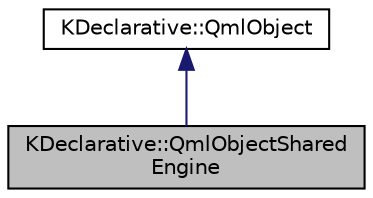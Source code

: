 digraph "KDeclarative::QmlObjectSharedEngine"
{
  edge [fontname="Helvetica",fontsize="10",labelfontname="Helvetica",labelfontsize="10"];
  node [fontname="Helvetica",fontsize="10",shape=record];
  Node0 [label="KDeclarative::QmlObjectShared\lEngine",height=0.2,width=0.4,color="black", fillcolor="grey75", style="filled", fontcolor="black"];
  Node1 -> Node0 [dir="back",color="midnightblue",fontsize="10",style="solid",fontname="Helvetica"];
  Node1 [label="KDeclarative::QmlObject",height=0.2,width=0.4,color="black", fillcolor="white", style="filled",URL="$classKDeclarative_1_1QmlObject.html",tooltip="An object that instantiates an entire QML context, with its own declarative engine. "];
}
